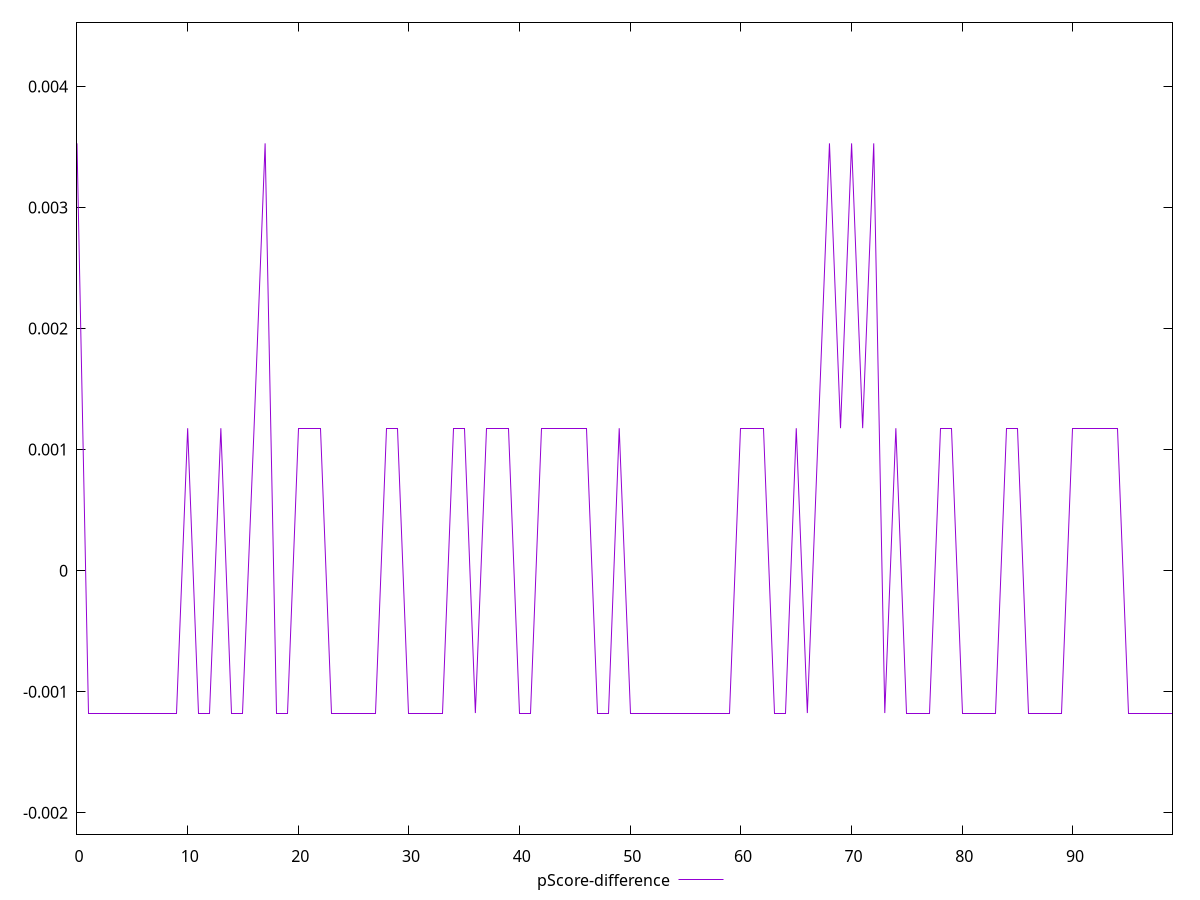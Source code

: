 reset

$pScoreDifference <<EOF
0 0.0035294117647058365
1 -0.0011764705882352788
2 -0.0011764705882352788
3 -0.0011764705882352788
4 -0.0011764705882352788
5 -0.0011764705882352788
6 -0.0011764705882352788
7 -0.0011764705882352788
8 -0.0011764705882352788
9 -0.0011764705882352788
10 0.0011764705882352788
11 -0.0011764705882352788
12 -0.0011764705882352788
13 0.0011764705882352788
14 -0.0011764705882352788
15 -0.0011764705882352788
16 0.0011764705882352788
17 0.0035294117647058365
18 -0.0011764705882352788
19 -0.0011764705882352788
20 0.0011764705882352788
21 0.0011764705882352788
22 0.0011764705882352788
23 -0.0011764705882352788
24 -0.0011764705882352788
25 -0.0011764705882352788
26 -0.0011764705882352788
27 -0.0011764705882352788
28 0.0011764705882352788
29 0.0011764705882352788
30 -0.0011764705882352788
31 -0.0011764705882352788
32 -0.0011764705882352788
33 -0.0011764705882352788
34 0.0011764705882352788
35 0.0011764705882352788
36 -0.0011764705882352788
37 0.0011764705882352788
38 0.0011764705882352788
39 0.0011764705882352788
40 -0.0011764705882352788
41 -0.0011764705882352788
42 0.0011764705882352788
43 0.0011764705882352788
44 0.0011764705882352788
45 0.0011764705882352788
46 0.0011764705882352788
47 -0.0011764705882352788
48 -0.0011764705882352788
49 0.0011764705882352788
50 -0.0011764705882352788
51 -0.0011764705882352788
52 -0.0011764705882352788
53 -0.0011764705882352788
54 -0.0011764705882352788
55 -0.0011764705882352788
56 -0.0011764705882352788
57 -0.0011764705882352788
58 -0.0011764705882352788
59 -0.0011764705882352788
60 0.0011764705882352788
61 0.0011764705882352788
62 0.0011764705882352788
63 -0.0011764705882352788
64 -0.0011764705882352788
65 0.0011764705882352788
66 -0.0011764705882352788
67 0.0011764705882352788
68 0.0035294117647058365
69 0.0011764705882352788
70 0.0035294117647058365
71 0.0011764705882352788
72 0.0035294117647058365
73 -0.0011764705882352788
74 0.0011764705882352788
75 -0.0011764705882352788
76 -0.0011764705882352788
77 -0.0011764705882352788
78 0.0011764705882352788
79 0.0011764705882352788
80 -0.0011764705882352788
81 -0.0011764705882352788
82 -0.0011764705882352788
83 -0.0011764705882352788
84 0.0011764705882352788
85 0.0011764705882352788
86 -0.0011764705882352788
87 -0.0011764705882352788
88 -0.0011764705882352788
89 -0.0011764705882352788
90 0.0011764705882352788
91 0.0011764705882352788
92 0.0011764705882352788
93 0.0011764705882352788
94 0.0011764705882352788
95 -0.0011764705882352788
96 -0.0011764705882352788
97 -0.0011764705882352788
98 -0.0011764705882352788
99 -0.0011764705882352788
EOF

set key outside below
set xrange [0:99]
set yrange [-0.002176470588235279:0.0045294117647058365]
set trange [-0.002176470588235279:0.0045294117647058365]
set terminal svg size 640, 500 enhanced background rgb 'white'
set output "reports/report_00033_2021-03-01T14-23-16.841Z/unused-javascript/samples/astro-inner-cached/pScore-difference/values.svg"

plot $pScoreDifference title "pScore-difference" with line

reset

